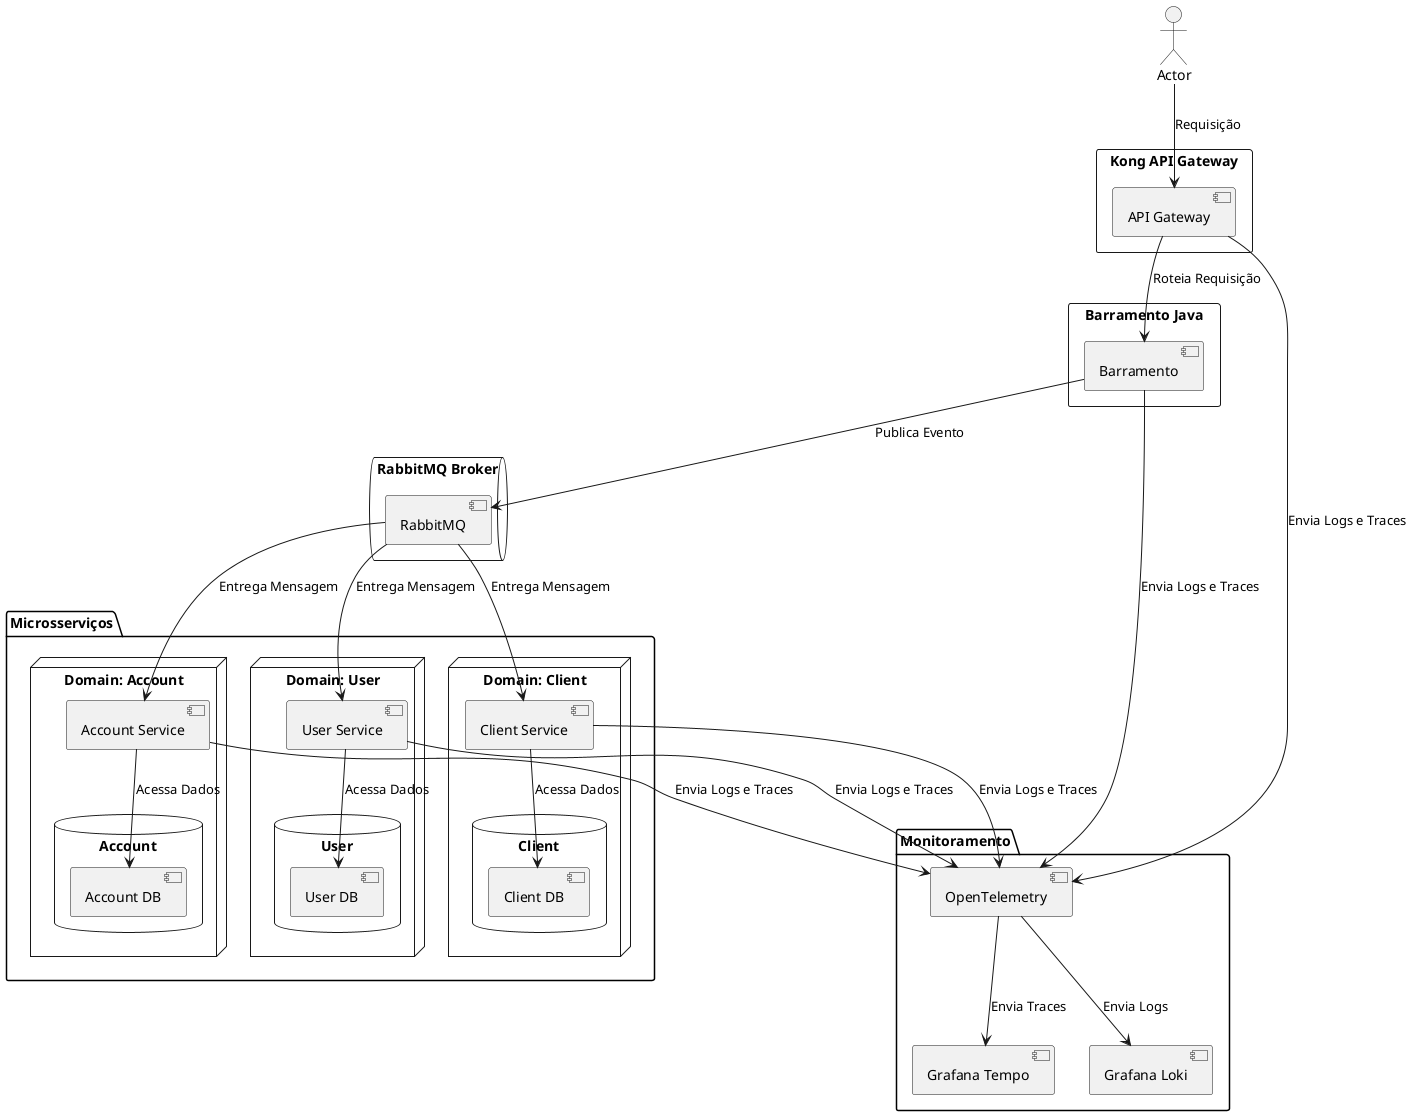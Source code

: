 @startuml
actor Actor

rectangle "Kong API Gateway" {
    [API Gateway]
}

rectangle "Barramento Java" {
    [Barramento]
}

queue "RabbitMQ Broker" {
    [RabbitMQ]
}

package "Microsserviços" {
    node "Domain: Account" {
        [Account Service]
        database "Account" {
            [Account DB]
        }
    }
    node "Domain: User" {
        [User Service]
        database "User" {
            [User DB]
        }   
    }
    node "Domain: Client" {
        [Client Service]
        database "Client" {
            [Client DB]
        }
    }
}

package "Monitoramento" {
    [OpenTelemetry]
    [Grafana Tempo]
    [Grafana Loki]
}

Actor --> [API Gateway] : Requisição
[API Gateway] --> [Barramento] : Roteia Requisição
[Barramento] --> [RabbitMQ] : Publica Evento

[RabbitMQ] --> [User Service] : Entrega Mensagem
[RabbitMQ] --> [Client Service] : Entrega Mensagem
[RabbitMQ] --> [Account Service] : Entrega Mensagem

[User Service] --> [User DB] : Acessa Dados
[Client Service] --> [Client DB] : Acessa Dados
[Account Service] --> [Account DB] : Acessa Dados

[User Service] --> [OpenTelemetry] : Envia Logs e Traces
[Client Service] --> [OpenTelemetry] : Envia Logs e Traces
[Account Service] --> [OpenTelemetry] : Envia Logs e Traces
[Barramento] --> [OpenTelemetry] : Envia Logs e Traces
[API Gateway] --> [OpenTelemetry] : Envia Logs e Traces

[OpenTelemetry] --> [Grafana Tempo] : Envia Traces
[OpenTelemetry] --> [Grafana Loki] : Envia Logs
@enduml
